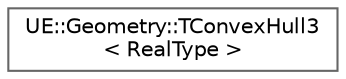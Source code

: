 digraph "Graphical Class Hierarchy"
{
 // INTERACTIVE_SVG=YES
 // LATEX_PDF_SIZE
  bgcolor="transparent";
  edge [fontname=Helvetica,fontsize=10,labelfontname=Helvetica,labelfontsize=10];
  node [fontname=Helvetica,fontsize=10,shape=box,height=0.2,width=0.4];
  rankdir="LR";
  Node0 [id="Node000000",label="UE::Geometry::TConvexHull3\l\< RealType \>",height=0.2,width=0.4,color="grey40", fillcolor="white", style="filled",URL="$da/d16/classUE_1_1Geometry_1_1TConvexHull3.html",tooltip="Calculate the Convex Hull of a 3D point set as a Triangle Mesh."];
}
